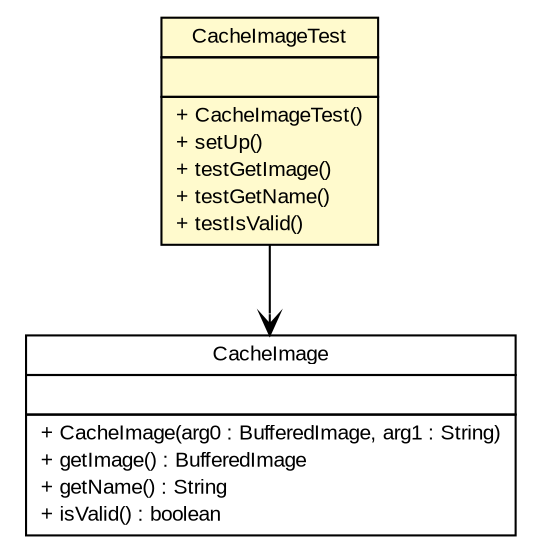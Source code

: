 #!/usr/local/bin/dot
#
# Class diagram 
# Generated by UMLGraph version R5_6 (http://www.umlgraph.org/)
#

digraph G {
	edge [fontname="arial",fontsize=10,labelfontname="arial",labelfontsize=10];
	node [fontname="arial",fontsize=10,shape=plaintext];
	nodesep=0.25;
	ranksep=0.5;
	// nl.mineleni.cbsviewer.servlet.wms.cache.CacheImageTest
	c154 [label=<<table title="nl.mineleni.cbsviewer.servlet.wms.cache.CacheImageTest" border="0" cellborder="1" cellspacing="0" cellpadding="2" port="p" bgcolor="lemonChiffon" href="./CacheImageTest.html">
		<tr><td><table border="0" cellspacing="0" cellpadding="1">
<tr><td align="center" balign="center"> CacheImageTest </td></tr>
		</table></td></tr>
		<tr><td><table border="0" cellspacing="0" cellpadding="1">
<tr><td align="left" balign="left">  </td></tr>
		</table></td></tr>
		<tr><td><table border="0" cellspacing="0" cellpadding="1">
<tr><td align="left" balign="left"> + CacheImageTest() </td></tr>
<tr><td align="left" balign="left"> + setUp() </td></tr>
<tr><td align="left" balign="left"> + testGetImage() </td></tr>
<tr><td align="left" balign="left"> + testGetName() </td></tr>
<tr><td align="left" balign="left"> + testIsValid() </td></tr>
		</table></td></tr>
		</table>>, URL="./CacheImageTest.html", fontname="arial", fontcolor="black", fontsize=10.0];
	// nl.mineleni.cbsviewer.servlet.wms.cache.CacheImageTest NAVASSOC nl.mineleni.cbsviewer.servlet.wms.cache.CacheImage
	c154:p -> c161:p [taillabel="", label="", headlabel="", fontname="arial", fontcolor="black", fontsize=10.0, color="black", arrowhead=open];
	// nl.mineleni.cbsviewer.servlet.wms.cache.CacheImage
	c161 [label=<<table title="nl.mineleni.cbsviewer.servlet.wms.cache.CacheImage" border="0" cellborder="1" cellspacing="0" cellpadding="2" port="p">
		<tr><td><table border="0" cellspacing="0" cellpadding="1">
<tr><td align="center" balign="center"> CacheImage </td></tr>
		</table></td></tr>
		<tr><td><table border="0" cellspacing="0" cellpadding="1">
<tr><td align="left" balign="left">  </td></tr>
		</table></td></tr>
		<tr><td><table border="0" cellspacing="0" cellpadding="1">
<tr><td align="left" balign="left"> + CacheImage(arg0 : BufferedImage, arg1 : String) </td></tr>
<tr><td align="left" balign="left"> + getImage() : BufferedImage </td></tr>
<tr><td align="left" balign="left"> + getName() : String </td></tr>
<tr><td align="left" balign="left"> + isValid() : boolean </td></tr>
		</table></td></tr>
		</table>>, URL="null", fontname="arial", fontcolor="black", fontsize=10.0];
}

